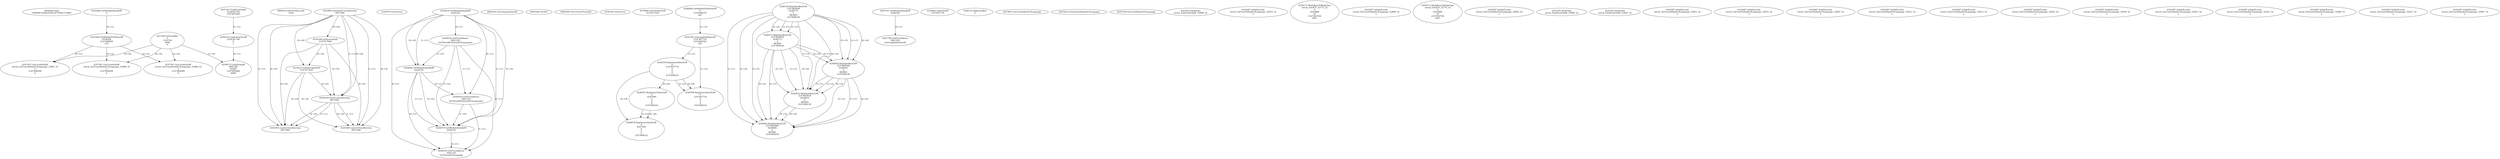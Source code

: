 // Global SCDG with merge call
digraph {
	0 [label="6850628.main
0008fdfc59d62544fccd754b827a3800"]
	1 [label="4254480.GetModuleHandleW
0"]
	2 [label="6844434.SetThreadLocale
1024"]
	3 [label="4243965.InitializeCriticalSection
6917004"]
	4 [label="4243979.GetVersion
"]
	5 [label="4244018.GetModuleHandleW
4244120"]
	6 [label="4244024.GetProcAddress
9441320
GetThreadPreferredUILanguages"]
	5 -> 6 [label="(0-->1)"]
	7 [label="4244044.GetModuleHandleW
4244120"]
	5 -> 7 [label="(1-->1)"]
	5 -> 7 [label="(0-->0)"]
	6 -> 7 [label="(1-->0)"]
	8 [label="4244050.GetProcAddress
9441320
SetThreadPreferredUILanguages"]
	5 -> 8 [label="(0-->1)"]
	6 -> 8 [label="(1-->1)"]
	7 -> 8 [label="(0-->1)"]
	9 [label="4244070.GetModuleHandleW
4244120"]
	5 -> 9 [label="(1-->1)"]
	7 -> 9 [label="(1-->1)"]
	5 -> 9 [label="(0-->0)"]
	6 -> 9 [label="(1-->0)"]
	7 -> 9 [label="(0-->0)"]
	8 -> 9 [label="(1-->0)"]
	10 [label="4244076.GetProcAddress
9441320
GetThreadUILanguage"]
	5 -> 10 [label="(0-->1)"]
	6 -> 10 [label="(1-->1)"]
	7 -> 10 [label="(0-->1)"]
	8 -> 10 [label="(1-->1)"]
	9 -> 10 [label="(0-->1)"]
	11 [label="4250188.GetSystemInfo
2147417660"]
	3 -> 11 [label="(0-->0)"]
	12 [label="6844540.GetCommandLineW
"]
	13 [label="4214413.GetStartupInfoW
2147417624"]
	3 -> 13 [label="(0-->0)"]
	11 -> 13 [label="(0-->0)"]
	14 [label="6844560.GetACP
"]
	15 [label="6844580.GetCurrentThreadId
"]
	16 [label="4250204.GetVersion
"]
	17 [label="4276690.GetVersionExW
2147417420"]
	18 [label="4243306.GetModuleFileNameW
4194304
2147408904
522"]
	1 -> 18 [label="(0-->1)"]
	19 [label="4248064.GetModuleFileNameW
0
2147408370
261"]
	20 [label="4215383.VirtualAlloc
0
1310704
4096
4"]
	21 [label="4246338.RegOpenKeyExW
2147483649
4246772
0
983065
2147408236"]
	22 [label="4245741.GetModuleHandleW
4246160"]
	23 [label="4245758.GetProcAddress
9441320
GetLongPathNameW"]
	22 -> 23 [label="(0-->1)"]
	24 [label="4245785.GetLongPathNameW
2147407710
2147406542
261"]
	19 -> 24 [label="(3-->3)"]
	25 [label="4245683.CharNextW
2147407716"]
	26 [label="4246556.RegQueryValueExW
0
2147407710
0
0
0
2147408232"]
	24 -> 26 [label="(1-->2)"]
	27 [label="4246635.RegQueryValueExW
0
4247000
0
0
0
2147408232"]
	26 -> 27 [label="(6-->6)"]
	28 [label="4246722.RegCloseKey
0"]
	29 [label="4247883.GetUserDefaultUILanguage
"]
	30 [label="4245418.EnterCriticalSection
6917004"]
	3 -> 30 [label="(1-->1)"]
	3 -> 30 [label="(0-->0)"]
	11 -> 30 [label="(0-->0)"]
	13 -> 30 [label="(0-->0)"]
	31 [label="4245454.LeaveCriticalSection
6917004"]
	3 -> 31 [label="(1-->1)"]
	30 -> 31 [label="(1-->1)"]
	3 -> 31 [label="(0-->0)"]
	11 -> 31 [label="(0-->0)"]
	13 -> 31 [label="(0-->0)"]
	30 -> 31 [label="(0-->0)"]
	32 [label="4247923.GetSystemDefaultUILanguage
"]
	33 [label="4247558.GetUserDefaultUILanguage
"]
	34 [label="4247567.GetLocaleInfoW
retval_GetUserDefaultUILanguage_33088_32
3
2147408268
4"]
	18 -> 34 [label="(0-->2)"]
	20 -> 34 [label="(4-->4)"]
	35 [label="4247247.FindFirstFileW
3224341740
2147407640"]
	36 [label="4247263.FindClose
retval_FindFirstFileW_33098_32"]
	37 [label="4248145.LoadLibraryExW
3224341740
0
2"]
	35 -> 37 [label="(1-->1)"]
	38 [label="4250073.LoadStringW
9441340
65485
2147409468
4096"]
	37 -> 38 [label="(0-->1)"]
	20 -> 38 [label="(3-->4)"]
	39 [label="4246599.RegQueryValueExW
0
2147407710
0
0
0
2147408232"]
	24 -> 39 [label="(1-->2)"]
	26 -> 39 [label="(2-->2)"]
	26 -> 39 [label="(6-->6)"]
	40 [label="4245469.LeaveCriticalSection
6917004"]
	3 -> 40 [label="(1-->1)"]
	30 -> 40 [label="(1-->1)"]
	3 -> 40 [label="(0-->0)"]
	11 -> 40 [label="(0-->0)"]
	13 -> 40 [label="(0-->0)"]
	30 -> 40 [label="(0-->0)"]
	41 [label="4245487.IsValidLocale
retval_GetUserDefaultUILanguage_32853_32
2"]
	42 [label="4250171.MultiByteToWideChar
retval_GetACP_32773_32
0
4243868
10
2147403704
2047"]
	43 [label="4246372.RegOpenKeyExW
2147483650
4246772
0
983065
2147408236"]
	21 -> 43 [label="(2-->2)"]
	21 -> 43 [label="(4-->4)"]
	21 -> 43 [label="(5-->5)"]
	44 [label="4246402.RegOpenKeyExW
2147483649
4246832
0
983065
2147408236"]
	21 -> 44 [label="(1-->1)"]
	21 -> 44 [label="(4-->4)"]
	43 -> 44 [label="(4-->4)"]
	21 -> 44 [label="(5-->5)"]
	43 -> 44 [label="(5-->5)"]
	45 [label="4245487.IsValidLocale
retval_GetUserDefaultUILanguage_32889_32
2"]
	46 [label="4250171.MultiByteToWideChar
retval_GetACP_32774_32
0
4243868
10
2147403704
2047"]
	47 [label="4246432.RegOpenKeyExW
2147483650
4246832
0
983065
2147408236"]
	43 -> 47 [label="(1-->1)"]
	44 -> 47 [label="(2-->2)"]
	21 -> 47 [label="(4-->4)"]
	43 -> 47 [label="(4-->4)"]
	44 -> 47 [label="(4-->4)"]
	21 -> 47 [label="(5-->5)"]
	43 -> 47 [label="(5-->5)"]
	44 -> 47 [label="(5-->5)"]
	48 [label="4245487.IsValidLocale
retval_GetUserDefaultUILanguage_32892_32
2"]
	49 [label="4247567.GetLocaleInfoW
retval_GetUserDefaultUILanguage_33086_32
3
2147408268
4"]
	18 -> 49 [label="(0-->2)"]
	20 -> 49 [label="(4-->4)"]
	50 [label="4247263.FindClose
retval_FindFirstFileW_33096_32"]
	51 [label="4247567.GetLocaleInfoW
retval_GetUserDefaultUILanguage_33087_32
3
2147408268
4"]
	18 -> 51 [label="(0-->2)"]
	20 -> 51 [label="(4-->4)"]
	52 [label="4247263.FindClose
retval_FindFirstFileW_33097_32"]
	53 [label="4245487.IsValidLocale
retval_GetUserDefaultUILanguage_32851_32
2"]
	54 [label="4245487.IsValidLocale
retval_GetUserDefaultUILanguage_32852_32
2"]
	55 [label="4245487.IsValidLocale
retval_GetUserDefaultUILanguage_32893_32
2"]
	56 [label="4246462.RegOpenKeyExW
2147483649
4246884
0
983065
2147408236"]
	21 -> 56 [label="(1-->1)"]
	44 -> 56 [label="(1-->1)"]
	21 -> 56 [label="(4-->4)"]
	43 -> 56 [label="(4-->4)"]
	44 -> 56 [label="(4-->4)"]
	47 -> 56 [label="(4-->4)"]
	21 -> 56 [label="(5-->5)"]
	43 -> 56 [label="(5-->5)"]
	44 -> 56 [label="(5-->5)"]
	47 -> 56 [label="(5-->5)"]
	57 [label="4245487.IsValidLocale
retval_GetUserDefaultUILanguage_32912_32
2"]
	58 [label="4245487.IsValidLocale
retval_GetUserDefaultUILanguage_32913_32
2"]
	59 [label="4246676.RegQueryValueExW
0
4247000
0
0
0
2147408232"]
	27 -> 59 [label="(2-->2)"]
	26 -> 59 [label="(6-->6)"]
	27 -> 59 [label="(6-->6)"]
	60 [label="4245487.IsValidLocale
retval_GetUserDefaultUILanguage_32920_32
2"]
	61 [label="4245487.IsValidLocale
retval_GetUserDefaultUILanguage_32950_32
2"]
	62 [label="4245487.IsValidLocale
retval_GetUserDefaultUILanguage_32951_32
2"]
	63 [label="4245487.IsValidLocale
retval_GetUserDefaultUILanguage_32952_32
2"]
	64 [label="4245487.IsValidLocale
retval_GetUserDefaultUILanguage_32986_32
2"]
	65 [label="4245487.IsValidLocale
retval_GetUserDefaultUILanguage_32921_32
2"]
	66 [label="4245487.IsValidLocale
retval_GetUserDefaultUILanguage_32987_32
2"]
}
